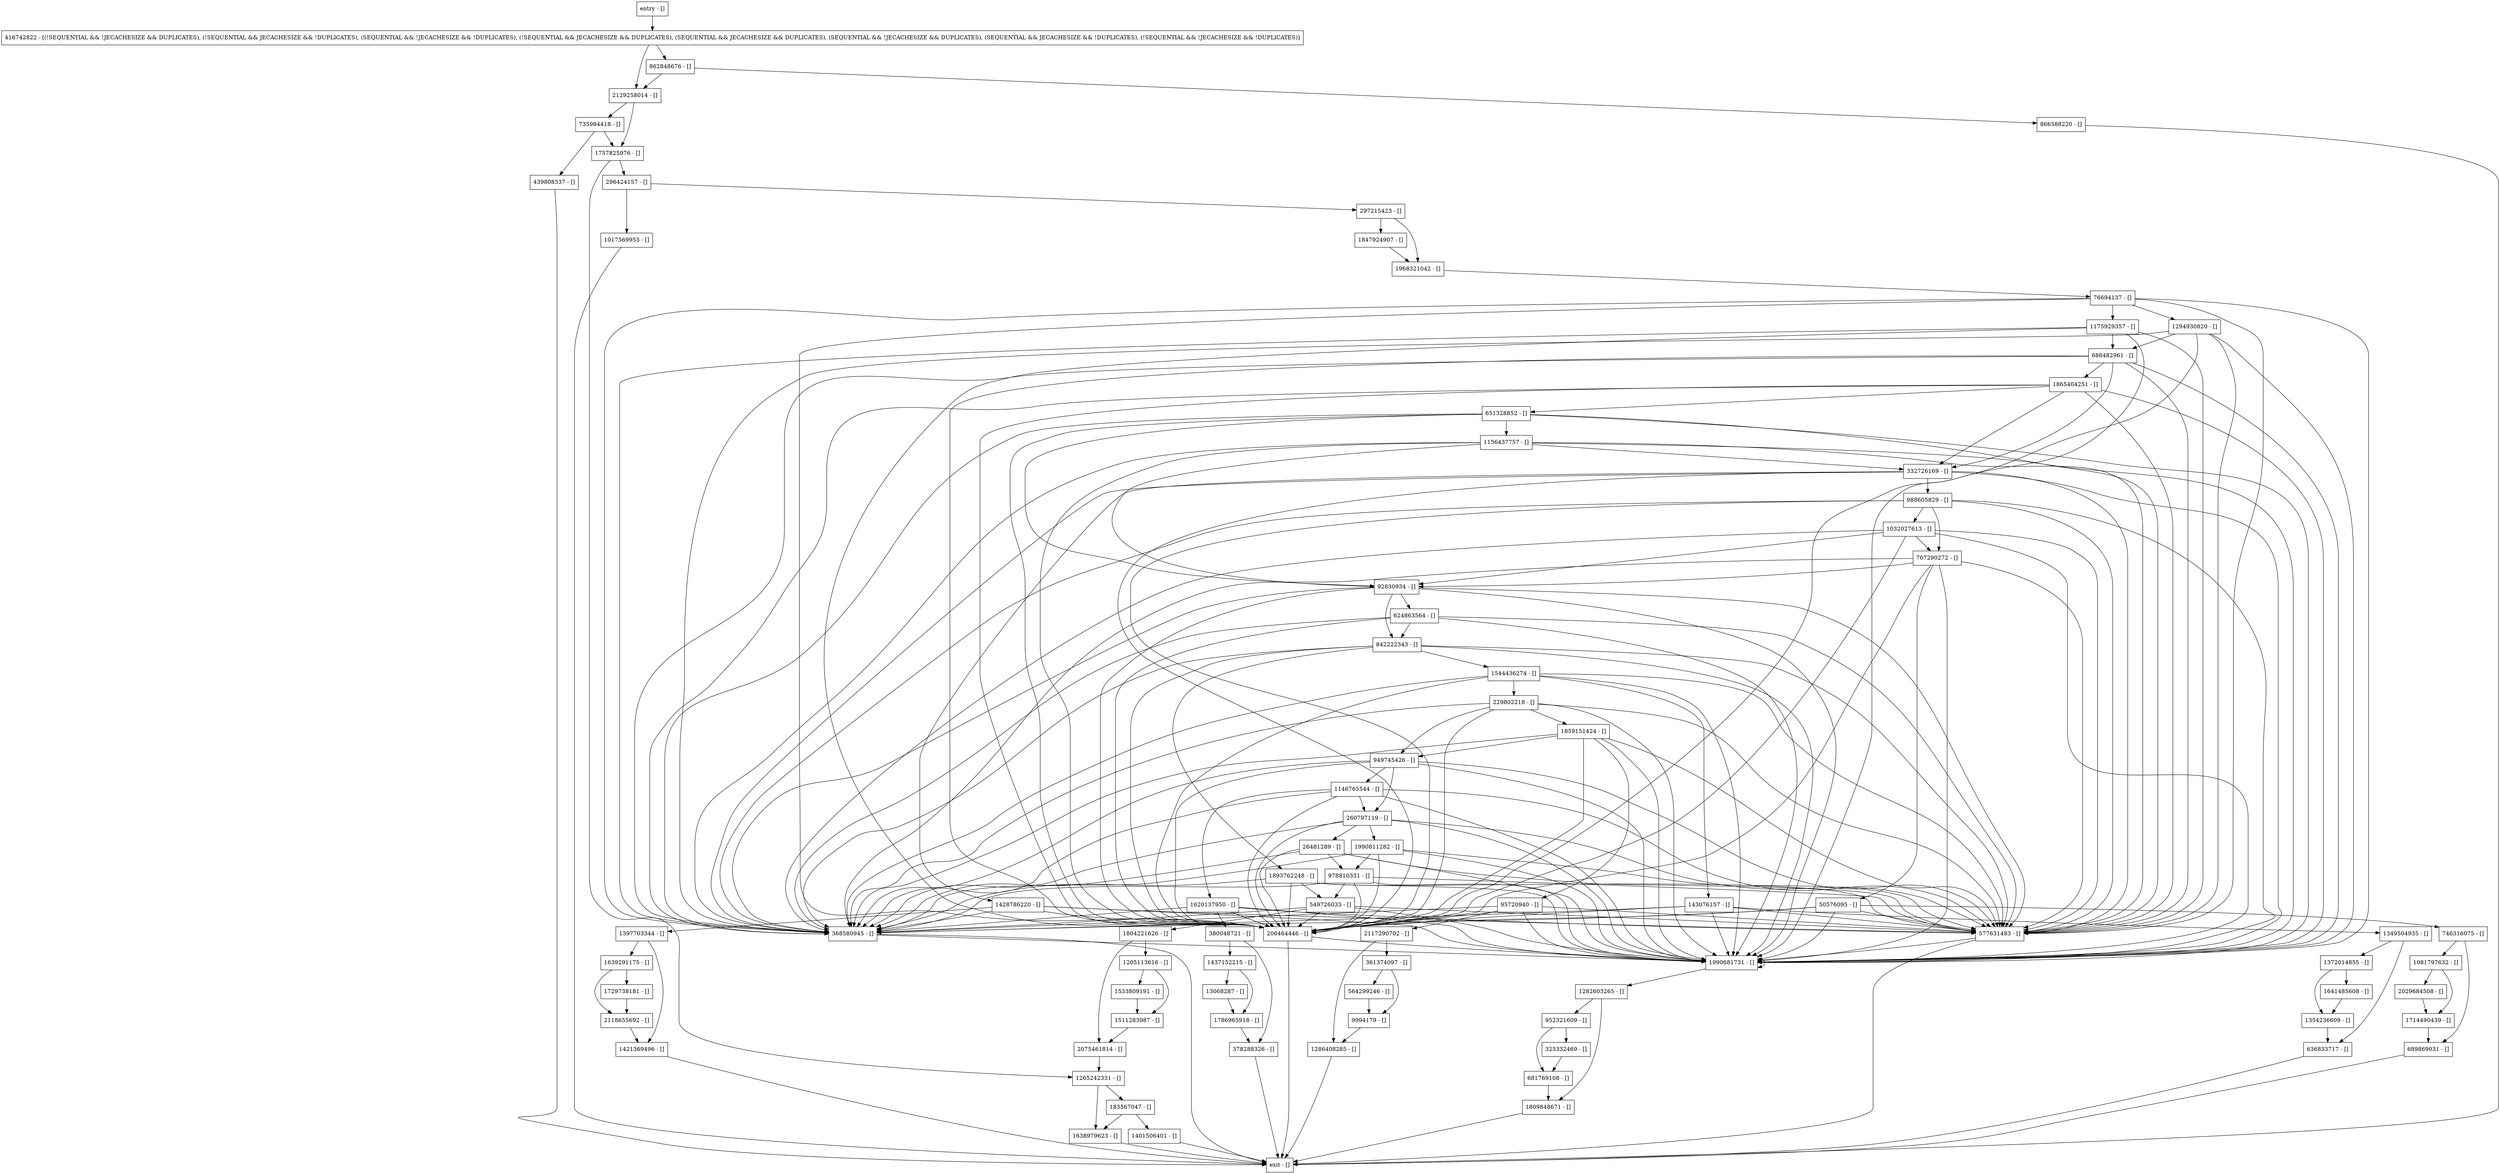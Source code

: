 digraph fetchINWithNoLatch {
node [shape=record];
1175929357 [label="1175929357 - []"];
1757825976 [label="1757825976 - []"];
50576095 [label="50576095 - []"];
688482961 [label="688482961 - []"];
1511283987 [label="1511283987 - []"];
636833717 [label="636833717 - []"];
1428786220 [label="1428786220 - []"];
1859151424 [label="1859151424 - []"];
1865404251 [label="1865404251 - []"];
183567047 [label="183567047 - []"];
1893762248 [label="1893762248 - []"];
1847924907 [label="1847924907 - []"];
1397703344 [label="1397703344 - []"];
1638979623 [label="1638979623 - []"];
1265242331 [label="1265242331 - []"];
1968321042 [label="1968321042 - []"];
1294930820 [label="1294930820 - []"];
842222343 [label="842222343 - []"];
1990811282 [label="1990811282 - []"];
2129258014 [label="2129258014 - []"];
416742822 [label="416742822 - [(!SEQUENTIAL && !JECACHESIZE && DUPLICATES), (!SEQUENTIAL && JECACHESIZE && !DUPLICATES), (SEQUENTIAL && !JECACHESIZE && !DUPLICATES), (!SEQUENTIAL && JECACHESIZE && DUPLICATES), (SEQUENTIAL && JECACHESIZE && DUPLICATES), (SEQUENTIAL && !JECACHESIZE && DUPLICATES), (SEQUENTIAL && JECACHESIZE && !DUPLICATES), (!SEQUENTIAL && !JECACHESIZE && !DUPLICATES)]"];
988605829 [label="988605829 - []"];
978810331 [label="978810331 - []"];
143076157 [label="143076157 - []"];
1286408285 [label="1286408285 - []"];
1620137950 [label="1620137950 - []"];
2075461814 [label="2075461814 - []"];
1990681731 [label="1990681731 - []"];
325332469 [label="325332469 - []"];
549726033 [label="549726033 - []"];
entry [label="entry - []"];
exit [label="exit - []"];
1282603265 [label="1282603265 - []"];
862848676 [label="862848676 - []"];
1804221626 [label="1804221626 - []"];
297215423 [label="297215423 - []"];
577631483 [label="577631483 - []"];
689869031 [label="689869031 - []"];
1146765544 [label="1146765544 - []"];
332726169 [label="332726169 - []"];
380048721 [label="380048721 - []"];
95720940 [label="95720940 - []"];
1354236609 [label="1354236609 - []"];
296424157 [label="296424157 - []"];
1809848671 [label="1809848671 - []"];
707290272 [label="707290272 - []"];
2118655692 [label="2118655692 - []"];
260797119 [label="260797119 - []"];
206464446 [label="206464446 - []"];
651328852 [label="651328852 - []"];
76694137 [label="76694137 - []"];
13068287 [label="13068287 - []"];
952321609 [label="952321609 - []"];
1401506401 [label="1401506401 - []"];
624863564 [label="624863564 - []"];
26481289 [label="26481289 - []"];
1017569953 [label="1017569953 - []"];
1372014855 [label="1372014855 - []"];
681769108 [label="681769108 - []"];
1421369496 [label="1421369496 - []"];
439808337 [label="439808337 - []"];
1544436274 [label="1544436274 - []"];
1786965918 [label="1786965918 - []"];
1437152215 [label="1437152215 - []"];
564299246 [label="564299246 - []"];
1714490439 [label="1714490439 - []"];
1533809191 [label="1533809191 - []"];
2029684508 [label="2029684508 - []"];
92830934 [label="92830934 - []"];
949745426 [label="949745426 - []"];
735984418 [label="735984418 - []"];
361374097 [label="361374097 - []"];
1081797632 [label="1081797632 - []"];
1349504935 [label="1349504935 - []"];
2117290702 [label="2117290702 - []"];
1729738181 [label="1729738181 - []"];
378288326 [label="378288326 - []"];
1205113616 [label="1205113616 - []"];
368580945 [label="368580945 - []"];
1156437757 [label="1156437757 - []"];
1639291175 [label="1639291175 - []"];
1641485608 [label="1641485608 - []"];
746316075 [label="746316075 - []"];
866588220 [label="866588220 - []"];
1032027613 [label="1032027613 - []"];
9994179 [label="9994179 - []"];
229802218 [label="229802218 - []"];
entry;
exit;
1175929357 -> 368580945;
1175929357 -> 688482961;
1175929357 -> 577631483;
1175929357 -> 1990681731;
1175929357 -> 206464446;
1757825976 -> 296424157;
1757825976 -> 1265242331;
50576095 -> 368580945;
50576095 -> 746316075;
50576095 -> 577631483;
50576095 -> 1990681731;
50576095 -> 206464446;
688482961 -> 332726169;
688482961 -> 1865404251;
688482961 -> 368580945;
688482961 -> 577631483;
688482961 -> 1990681731;
688482961 -> 206464446;
1511283987 -> 2075461814;
636833717 -> exit;
1428786220 -> 1397703344;
1428786220 -> 368580945;
1428786220 -> 577631483;
1428786220 -> 1990681731;
1428786220 -> 206464446;
1859151424 -> 949745426;
1859151424 -> 95720940;
1859151424 -> 368580945;
1859151424 -> 577631483;
1859151424 -> 1990681731;
1859151424 -> 206464446;
1865404251 -> 332726169;
1865404251 -> 368580945;
1865404251 -> 577631483;
1865404251 -> 1990681731;
1865404251 -> 651328852;
1865404251 -> 206464446;
183567047 -> 1401506401;
183567047 -> 1638979623;
1893762248 -> 549726033;
1893762248 -> 368580945;
1893762248 -> 577631483;
1893762248 -> 1990681731;
1893762248 -> 206464446;
1847924907 -> 1968321042;
1397703344 -> 1421369496;
1397703344 -> 1639291175;
1638979623 -> exit;
1265242331 -> 183567047;
1265242331 -> 1638979623;
1968321042 -> 76694137;
1294930820 -> 368580945;
1294930820 -> 688482961;
1294930820 -> 577631483;
1294930820 -> 1990681731;
1294930820 -> 206464446;
842222343 -> 1544436274;
842222343 -> 1893762248;
842222343 -> 368580945;
842222343 -> 577631483;
842222343 -> 1990681731;
842222343 -> 206464446;
1990811282 -> 978810331;
1990811282 -> 368580945;
1990811282 -> 577631483;
1990811282 -> 1990681731;
1990811282 -> 206464446;
2129258014 -> 735984418;
2129258014 -> 1757825976;
416742822 -> 2129258014;
416742822 -> 862848676;
988605829 -> 368580945;
988605829 -> 1032027613;
988605829 -> 707290272;
988605829 -> 577631483;
988605829 -> 1990681731;
988605829 -> 206464446;
978810331 -> 549726033;
978810331 -> 368580945;
978810331 -> 577631483;
978810331 -> 1990681731;
978810331 -> 206464446;
143076157 -> 1349504935;
143076157 -> 368580945;
143076157 -> 577631483;
143076157 -> 1990681731;
143076157 -> 206464446;
1286408285 -> exit;
1620137950 -> 380048721;
1620137950 -> 368580945;
1620137950 -> 577631483;
1620137950 -> 1990681731;
1620137950 -> 206464446;
2075461814 -> 1265242331;
1990681731 -> 1282603265;
1990681731 -> 1990681731;
325332469 -> 681769108;
549726033 -> 1804221626;
549726033 -> 368580945;
549726033 -> 577631483;
549726033 -> 1990681731;
549726033 -> 206464446;
entry -> 416742822;
1282603265 -> 952321609;
1282603265 -> 1809848671;
862848676 -> 2129258014;
862848676 -> 866588220;
1804221626 -> 1205113616;
1804221626 -> 2075461814;
297215423 -> 1968321042;
297215423 -> 1847924907;
577631483 -> exit;
577631483 -> 1990681731;
689869031 -> exit;
1146765544 -> 368580945;
1146765544 -> 1620137950;
1146765544 -> 577631483;
1146765544 -> 1990681731;
1146765544 -> 260797119;
1146765544 -> 206464446;
332726169 -> 1428786220;
332726169 -> 988605829;
332726169 -> 368580945;
332726169 -> 577631483;
332726169 -> 1990681731;
332726169 -> 206464446;
380048721 -> 1437152215;
380048721 -> 378288326;
95720940 -> 2117290702;
95720940 -> 368580945;
95720940 -> 577631483;
95720940 -> 1990681731;
95720940 -> 206464446;
1354236609 -> 636833717;
296424157 -> 297215423;
296424157 -> 1017569953;
1809848671 -> exit;
707290272 -> 92830934;
707290272 -> 50576095;
707290272 -> 368580945;
707290272 -> 577631483;
707290272 -> 1990681731;
707290272 -> 206464446;
2118655692 -> 1421369496;
260797119 -> 1990811282;
260797119 -> 26481289;
260797119 -> 368580945;
260797119 -> 577631483;
260797119 -> 1990681731;
260797119 -> 206464446;
206464446 -> exit;
206464446 -> 1990681731;
651328852 -> 92830934;
651328852 -> 1156437757;
651328852 -> 368580945;
651328852 -> 577631483;
651328852 -> 1990681731;
651328852 -> 206464446;
76694137 -> 1294930820;
76694137 -> 1175929357;
76694137 -> 368580945;
76694137 -> 577631483;
76694137 -> 1990681731;
76694137 -> 206464446;
13068287 -> 1786965918;
952321609 -> 681769108;
952321609 -> 325332469;
1401506401 -> exit;
624863564 -> 842222343;
624863564 -> 368580945;
624863564 -> 577631483;
624863564 -> 1990681731;
624863564 -> 206464446;
26481289 -> 978810331;
26481289 -> 368580945;
26481289 -> 577631483;
26481289 -> 1990681731;
26481289 -> 206464446;
1017569953 -> exit;
1372014855 -> 1354236609;
1372014855 -> 1641485608;
681769108 -> 1809848671;
1421369496 -> exit;
439808337 -> exit;
1544436274 -> 143076157;
1544436274 -> 368580945;
1544436274 -> 577631483;
1544436274 -> 229802218;
1544436274 -> 1990681731;
1544436274 -> 206464446;
1786965918 -> 378288326;
1437152215 -> 13068287;
1437152215 -> 1786965918;
564299246 -> 9994179;
1714490439 -> 689869031;
1533809191 -> 1511283987;
2029684508 -> 1714490439;
92830934 -> 842222343;
92830934 -> 624863564;
92830934 -> 368580945;
92830934 -> 577631483;
92830934 -> 1990681731;
92830934 -> 206464446;
949745426 -> 1146765544;
949745426 -> 368580945;
949745426 -> 577631483;
949745426 -> 1990681731;
949745426 -> 260797119;
949745426 -> 206464446;
735984418 -> 439808337;
735984418 -> 1757825976;
361374097 -> 564299246;
361374097 -> 9994179;
1081797632 -> 1714490439;
1081797632 -> 2029684508;
1349504935 -> 1372014855;
1349504935 -> 636833717;
2117290702 -> 361374097;
2117290702 -> 1286408285;
1729738181 -> 2118655692;
378288326 -> exit;
1205113616 -> 1511283987;
1205113616 -> 1533809191;
368580945 -> exit;
368580945 -> 1990681731;
1156437757 -> 92830934;
1156437757 -> 332726169;
1156437757 -> 368580945;
1156437757 -> 577631483;
1156437757 -> 1990681731;
1156437757 -> 206464446;
1639291175 -> 1729738181;
1639291175 -> 2118655692;
1641485608 -> 1354236609;
746316075 -> 1081797632;
746316075 -> 689869031;
866588220 -> exit;
1032027613 -> 92830934;
1032027613 -> 368580945;
1032027613 -> 707290272;
1032027613 -> 577631483;
1032027613 -> 1990681731;
1032027613 -> 206464446;
9994179 -> 1286408285;
229802218 -> 949745426;
229802218 -> 1859151424;
229802218 -> 368580945;
229802218 -> 577631483;
229802218 -> 1990681731;
229802218 -> 206464446;
}
